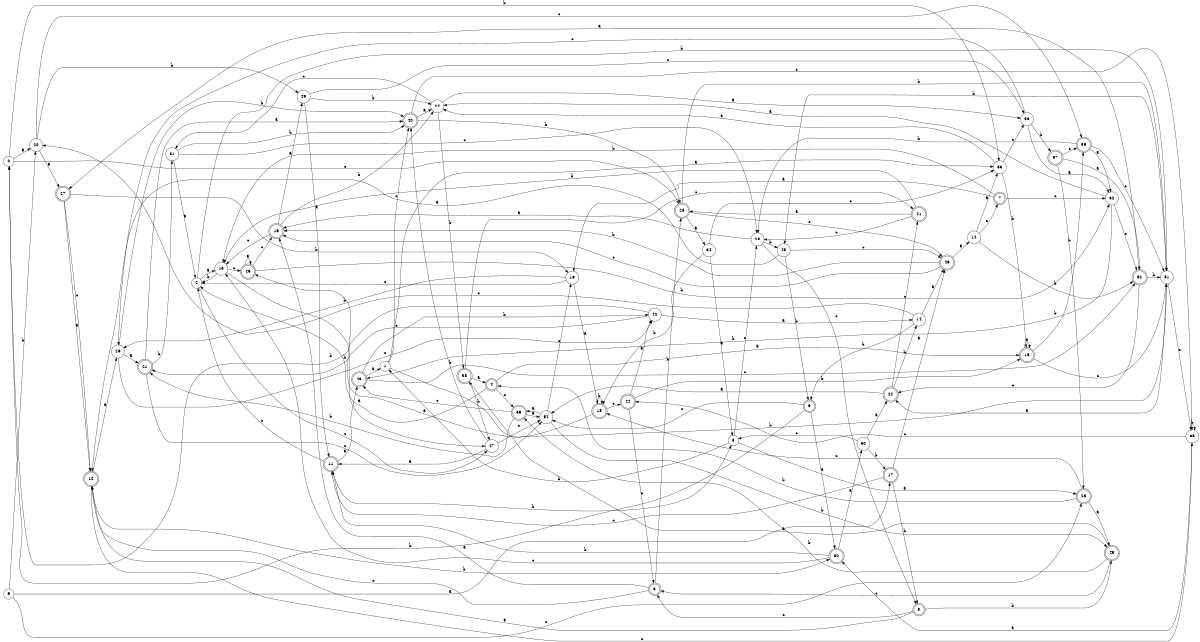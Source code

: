 digraph n44_9 {
__start0 [label="" shape="none"];

rankdir=LR;
size="8,5";

s0 [style="filled", color="black", fillcolor="white" shape="circle", label="0"];
s1 [style="filled", color="black", fillcolor="white" shape="circle", label="1"];
s2 [style="filled", color="black", fillcolor="white" shape="circle", label="2"];
s3 [style="rounded,filled", color="black", fillcolor="white" shape="doublecircle", label="3"];
s4 [style="rounded,filled", color="black", fillcolor="white" shape="doublecircle", label="4"];
s5 [style="filled", color="black", fillcolor="white" shape="circle", label="5"];
s6 [style="filled", color="black", fillcolor="white" shape="circle", label="6"];
s7 [style="rounded,filled", color="black", fillcolor="white" shape="doublecircle", label="7"];
s8 [style="rounded,filled", color="black", fillcolor="white" shape="doublecircle", label="8"];
s9 [style="rounded,filled", color="black", fillcolor="white" shape="doublecircle", label="9"];
s10 [style="rounded,filled", color="black", fillcolor="white" shape="doublecircle", label="10"];
s11 [style="rounded,filled", color="black", fillcolor="white" shape="doublecircle", label="11"];
s12 [style="filled", color="black", fillcolor="white" shape="circle", label="12"];
s13 [style="filled", color="black", fillcolor="white" shape="circle", label="13"];
s14 [style="filled", color="black", fillcolor="white" shape="circle", label="14"];
s15 [style="rounded,filled", color="black", fillcolor="white" shape="doublecircle", label="15"];
s16 [style="rounded,filled", color="black", fillcolor="white" shape="doublecircle", label="16"];
s17 [style="rounded,filled", color="black", fillcolor="white" shape="doublecircle", label="17"];
s18 [style="rounded,filled", color="black", fillcolor="white" shape="doublecircle", label="18"];
s19 [style="filled", color="black", fillcolor="white" shape="circle", label="19"];
s20 [style="filled", color="black", fillcolor="white" shape="circle", label="20"];
s21 [style="rounded,filled", color="black", fillcolor="white" shape="doublecircle", label="21"];
s22 [style="rounded,filled", color="black", fillcolor="white" shape="doublecircle", label="22"];
s23 [style="rounded,filled", color="black", fillcolor="white" shape="doublecircle", label="23"];
s24 [style="filled", color="black", fillcolor="white" shape="circle", label="24"];
s25 [style="rounded,filled", color="black", fillcolor="white" shape="doublecircle", label="25"];
s26 [style="filled", color="black", fillcolor="white" shape="circle", label="26"];
s27 [style="rounded,filled", color="black", fillcolor="white" shape="doublecircle", label="27"];
s28 [style="filled", color="black", fillcolor="white" shape="circle", label="28"];
s29 [style="filled", color="black", fillcolor="white" shape="circle", label="29"];
s30 [style="rounded,filled", color="black", fillcolor="white" shape="doublecircle", label="30"];
s31 [style="filled", color="black", fillcolor="white" shape="circle", label="31"];
s32 [style="filled", color="black", fillcolor="white" shape="circle", label="32"];
s33 [style="filled", color="black", fillcolor="white" shape="circle", label="33"];
s34 [style="filled", color="black", fillcolor="white" shape="circle", label="34"];
s35 [style="filled", color="black", fillcolor="white" shape="circle", label="35"];
s36 [style="rounded,filled", color="black", fillcolor="white" shape="doublecircle", label="36"];
s37 [style="rounded,filled", color="black", fillcolor="white" shape="doublecircle", label="37"];
s38 [style="rounded,filled", color="black", fillcolor="white" shape="doublecircle", label="38"];
s39 [style="rounded,filled", color="black", fillcolor="white" shape="doublecircle", label="39"];
s40 [style="rounded,filled", color="black", fillcolor="white" shape="doublecircle", label="40"];
s41 [style="rounded,filled", color="black", fillcolor="white" shape="doublecircle", label="41"];
s42 [style="filled", color="black", fillcolor="white" shape="circle", label="42"];
s43 [style="rounded,filled", color="black", fillcolor="white" shape="doublecircle", label="43"];
s44 [style="rounded,filled", color="black", fillcolor="white" shape="doublecircle", label="44"];
s45 [style="rounded,filled", color="black", fillcolor="white" shape="doublecircle", label="45"];
s46 [style="rounded,filled", color="black", fillcolor="white" shape="doublecircle", label="46"];
s47 [style="filled", color="black", fillcolor="white" shape="circle", label="47"];
s48 [style="filled", color="black", fillcolor="white" shape="circle", label="48"];
s49 [style="rounded,filled", color="black", fillcolor="white" shape="doublecircle", label="49"];
s50 [style="filled", color="black", fillcolor="white" shape="circle", label="50"];
s51 [style="filled", color="black", fillcolor="white" shape="circle", label="51"];
s52 [style="rounded,filled", color="black", fillcolor="white" shape="doublecircle", label="52"];
s53 [style="filled", color="black", fillcolor="white" shape="circle", label="53"];
s54 [style="filled", color="black", fillcolor="white" shape="circle", label="54"];
s0 -> s20 [label="a"];
s0 -> s53 [label="b"];
s0 -> s25 [label="c"];
s1 -> s53 [label="a"];
s1 -> s51 [label="b"];
s1 -> s40 [label="c"];
s2 -> s13 [label="a"];
s2 -> s51 [label="b"];
s2 -> s47 [label="c"];
s3 -> s16 [label="a"];
s3 -> s25 [label="b"];
s3 -> s10 [label="c"];
s4 -> s15 [label="a"];
s4 -> s2 [label="b"];
s4 -> s39 [label="c"];
s5 -> s23 [label="a"];
s5 -> s1 [label="b"];
s5 -> s28 [label="c"];
s6 -> s17 [label="a"];
s6 -> s20 [label="b"];
s6 -> s23 [label="c"];
s7 -> s19 [label="a"];
s7 -> s13 [label="b"];
s7 -> s32 [label="c"];
s8 -> s10 [label="a"];
s8 -> s45 [label="b"];
s8 -> s3 [label="c"];
s9 -> s30 [label="a"];
s9 -> s0 [label="b"];
s9 -> s54 [label="c"];
s10 -> s26 [label="a"];
s10 -> s30 [label="b"];
s10 -> s35 [label="c"];
s11 -> s43 [label="a"];
s11 -> s5 [label="b"];
s11 -> s2 [label="c"];
s12 -> s53 [label="a"];
s12 -> s52 [label="b"];
s12 -> s7 [label="c"];
s13 -> s47 [label="a"];
s13 -> s2 [label="b"];
s13 -> s49 [label="c"];
s14 -> s46 [label="a"];
s14 -> s9 [label="b"];
s14 -> s20 [label="c"];
s15 -> s15 [label="a"];
s15 -> s36 [label="b"];
s15 -> s51 [label="c"];
s16 -> s29 [label="a"];
s16 -> s24 [label="b"];
s16 -> s13 [label="c"];
s17 -> s46 [label="a"];
s17 -> s8 [label="b"];
s17 -> s11 [label="c"];
s18 -> s49 [label="a"];
s18 -> s18 [label="b"];
s18 -> s44 [label="c"];
s19 -> s18 [label="a"];
s19 -> s26 [label="b"];
s19 -> s2 [label="c"];
s20 -> s27 [label="a"];
s20 -> s29 [label="b"];
s20 -> s36 [label="c"];
s21 -> s40 [label="a"];
s21 -> s31 [label="b"];
s21 -> s54 [label="c"];
s22 -> s54 [label="a"];
s22 -> s14 [label="b"];
s22 -> s41 [label="c"];
s23 -> s45 [label="a"];
s23 -> s4 [label="b"];
s23 -> s18 [label="c"];
s24 -> s33 [label="a"];
s24 -> s38 [label="b"];
s24 -> s31 [label="c"];
s25 -> s34 [label="a"];
s25 -> s51 [label="b"];
s25 -> s46 [label="c"];
s26 -> s21 [label="a"];
s26 -> s40 [label="b"];
s26 -> s42 [label="c"];
s27 -> s10 [label="a"];
s27 -> s19 [label="b"];
s27 -> s10 [label="c"];
s28 -> s16 [label="a"];
s28 -> s48 [label="b"];
s28 -> s8 [label="c"];
s29 -> s11 [label="a"];
s29 -> s24 [label="b"];
s29 -> s33 [label="c"];
s30 -> s50 [label="a"];
s30 -> s11 [label="b"];
s30 -> s13 [label="c"];
s31 -> s2 [label="a"];
s31 -> s40 [label="b"];
s31 -> s28 [label="c"];
s32 -> s24 [label="a"];
s32 -> s43 [label="b"];
s32 -> s52 [label="c"];
s33 -> s32 [label="a"];
s33 -> s37 [label="b"];
s33 -> s26 [label="c"];
s34 -> s5 [label="a"];
s34 -> s18 [label="b"];
s34 -> s53 [label="c"];
s35 -> s30 [label="a"];
s35 -> s35 [label="b"];
s35 -> s44 [label="c"];
s36 -> s32 [label="a"];
s36 -> s28 [label="b"];
s36 -> s51 [label="c"];
s37 -> s52 [label="a"];
s37 -> s23 [label="b"];
s37 -> s36 [label="c"];
s38 -> s4 [label="a"];
s38 -> s47 [label="b"];
s38 -> s41 [label="c"];
s39 -> s54 [label="a"];
s39 -> s21 [label="b"];
s39 -> s43 [label="c"];
s40 -> s24 [label="a"];
s40 -> s25 [label="b"];
s40 -> s35 [label="c"];
s41 -> s25 [label="a"];
s41 -> s13 [label="b"];
s41 -> s28 [label="c"];
s42 -> s14 [label="a"];
s42 -> s0 [label="b"];
s42 -> s21 [label="c"];
s43 -> s1 [label="a"];
s43 -> s42 [label="b"];
s43 -> s52 [label="c"];
s44 -> s42 [label="a"];
s44 -> s15 [label="b"];
s44 -> s3 [label="c"];
s45 -> s38 [label="a"];
s45 -> s39 [label="b"];
s45 -> s3 [label="c"];
s46 -> s12 [label="a"];
s46 -> s16 [label="b"];
s46 -> s16 [label="c"];
s47 -> s11 [label="a"];
s47 -> s40 [label="b"];
s47 -> s54 [label="c"];
s48 -> s10 [label="a"];
s48 -> s9 [label="b"];
s48 -> s46 [label="c"];
s49 -> s49 [label="a"];
s49 -> s32 [label="b"];
s49 -> s16 [label="c"];
s50 -> s22 [label="a"];
s50 -> s17 [label="b"];
s50 -> s5 [label="c"];
s51 -> s22 [label="a"];
s51 -> s48 [label="b"];
s51 -> s35 [label="c"];
s52 -> s27 [label="a"];
s52 -> s51 [label="b"];
s52 -> s22 [label="c"];
s53 -> s24 [label="a"];
s53 -> s15 [label="b"];
s53 -> s33 [label="c"];
s54 -> s39 [label="a"];
s54 -> s45 [label="b"];
s54 -> s19 [label="c"];

}